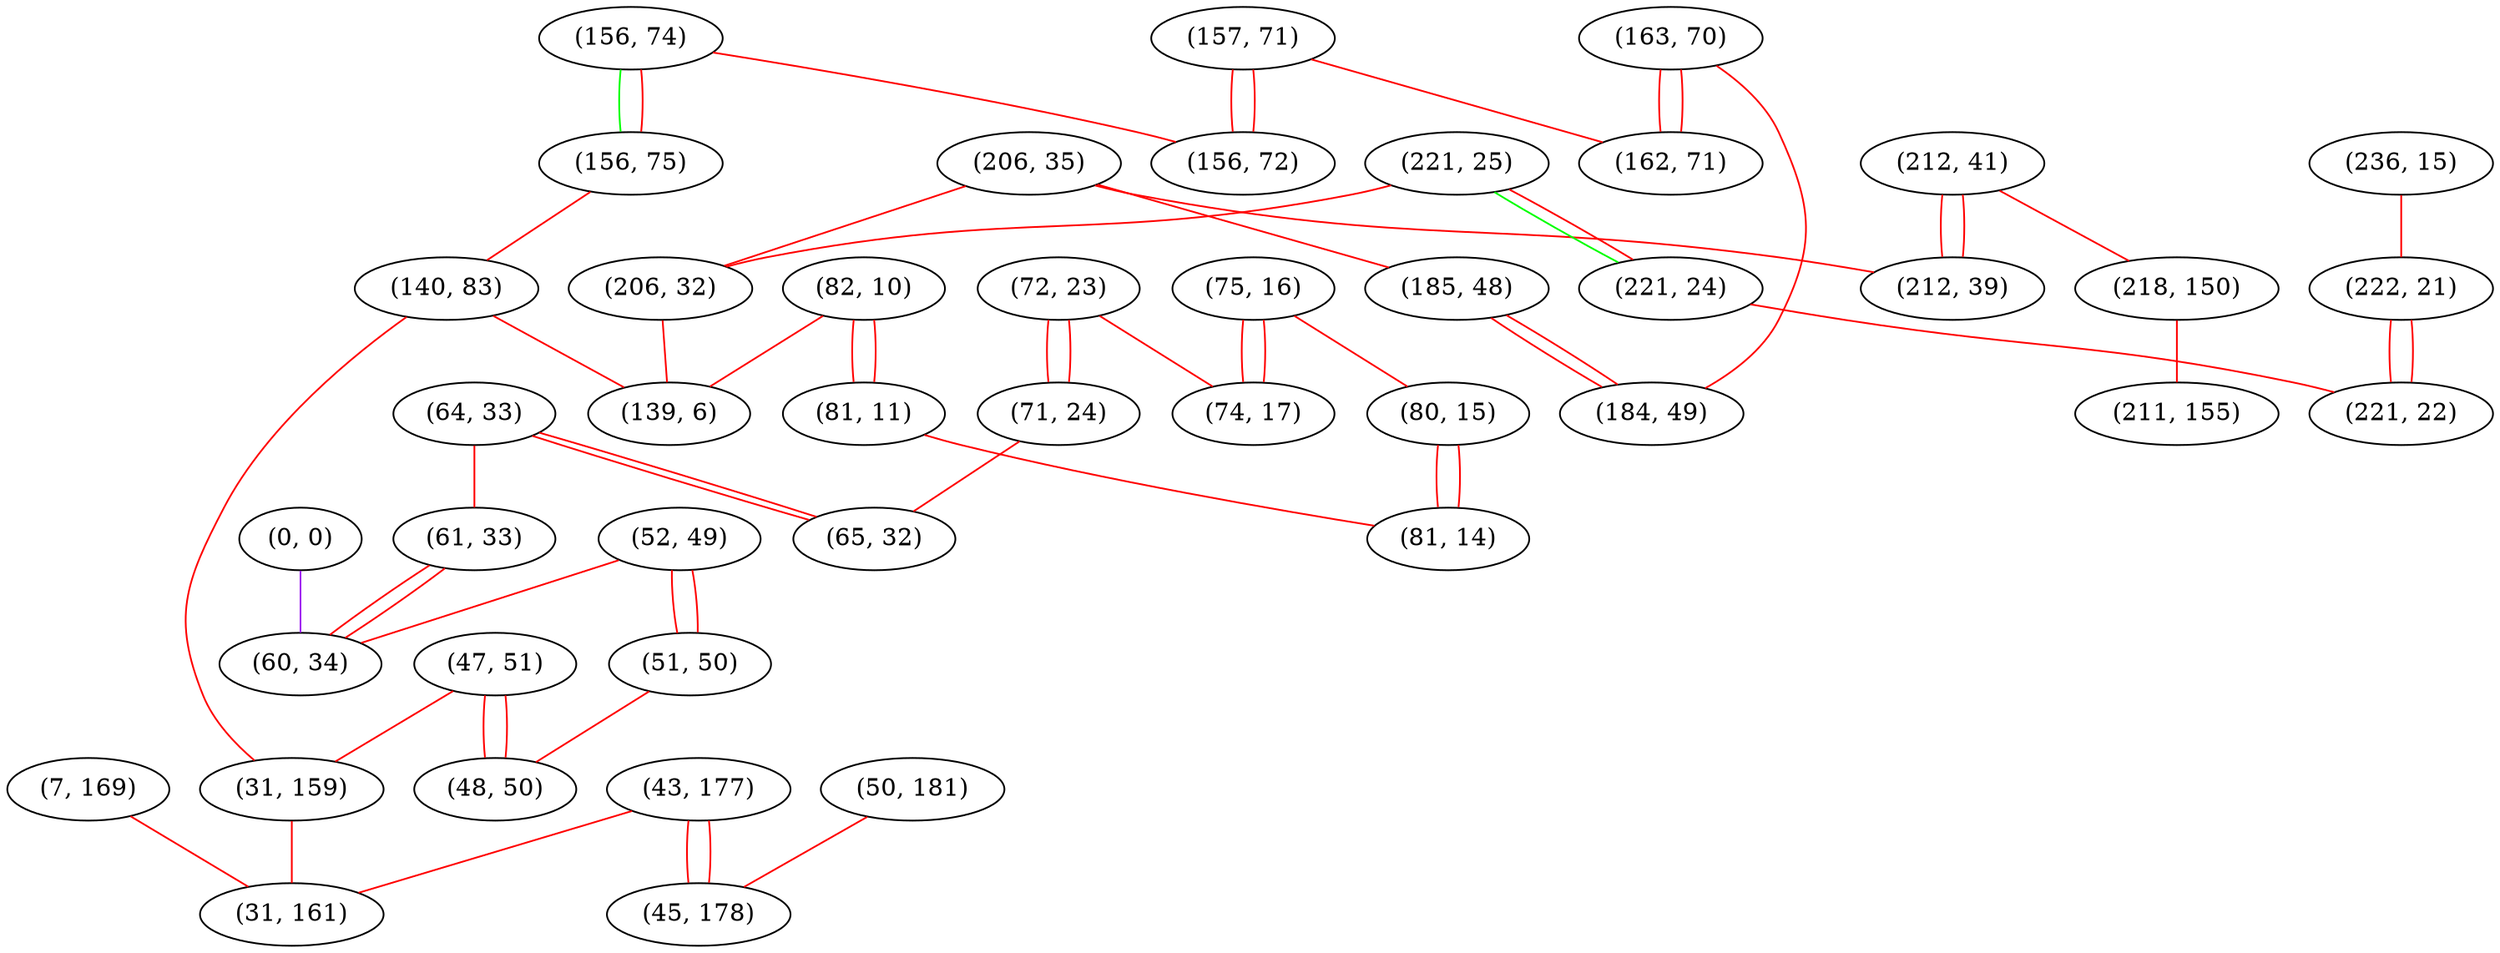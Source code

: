 graph "" {
"(64, 33)";
"(75, 16)";
"(157, 71)";
"(156, 74)";
"(236, 15)";
"(212, 41)";
"(163, 70)";
"(206, 35)";
"(221, 25)";
"(50, 181)";
"(52, 49)";
"(82, 10)";
"(51, 50)";
"(72, 23)";
"(156, 75)";
"(218, 150)";
"(211, 155)";
"(140, 83)";
"(61, 33)";
"(206, 32)";
"(221, 24)";
"(7, 169)";
"(162, 71)";
"(185, 48)";
"(0, 0)";
"(74, 17)";
"(184, 49)";
"(156, 72)";
"(47, 51)";
"(43, 177)";
"(222, 21)";
"(81, 11)";
"(71, 24)";
"(31, 159)";
"(221, 22)";
"(60, 34)";
"(212, 39)";
"(45, 178)";
"(80, 15)";
"(65, 32)";
"(81, 14)";
"(48, 50)";
"(139, 6)";
"(31, 161)";
"(64, 33)" -- "(61, 33)"  [color=red, key=0, weight=1];
"(64, 33)" -- "(65, 32)"  [color=red, key=0, weight=1];
"(64, 33)" -- "(65, 32)"  [color=red, key=1, weight=1];
"(75, 16)" -- "(74, 17)"  [color=red, key=0, weight=1];
"(75, 16)" -- "(74, 17)"  [color=red, key=1, weight=1];
"(75, 16)" -- "(80, 15)"  [color=red, key=0, weight=1];
"(157, 71)" -- "(162, 71)"  [color=red, key=0, weight=1];
"(157, 71)" -- "(156, 72)"  [color=red, key=0, weight=1];
"(157, 71)" -- "(156, 72)"  [color=red, key=1, weight=1];
"(156, 74)" -- "(156, 75)"  [color=green, key=0, weight=2];
"(156, 74)" -- "(156, 75)"  [color=red, key=1, weight=1];
"(156, 74)" -- "(156, 72)"  [color=red, key=0, weight=1];
"(236, 15)" -- "(222, 21)"  [color=red, key=0, weight=1];
"(212, 41)" -- "(212, 39)"  [color=red, key=0, weight=1];
"(212, 41)" -- "(212, 39)"  [color=red, key=1, weight=1];
"(212, 41)" -- "(218, 150)"  [color=red, key=0, weight=1];
"(163, 70)" -- "(162, 71)"  [color=red, key=0, weight=1];
"(163, 70)" -- "(162, 71)"  [color=red, key=1, weight=1];
"(163, 70)" -- "(184, 49)"  [color=red, key=0, weight=1];
"(206, 35)" -- "(185, 48)"  [color=red, key=0, weight=1];
"(206, 35)" -- "(212, 39)"  [color=red, key=0, weight=1];
"(206, 35)" -- "(206, 32)"  [color=red, key=0, weight=1];
"(221, 25)" -- "(206, 32)"  [color=red, key=0, weight=1];
"(221, 25)" -- "(221, 24)"  [color=green, key=0, weight=2];
"(221, 25)" -- "(221, 24)"  [color=red, key=1, weight=1];
"(50, 181)" -- "(45, 178)"  [color=red, key=0, weight=1];
"(52, 49)" -- "(60, 34)"  [color=red, key=0, weight=1];
"(52, 49)" -- "(51, 50)"  [color=red, key=0, weight=1];
"(52, 49)" -- "(51, 50)"  [color=red, key=1, weight=1];
"(82, 10)" -- "(81, 11)"  [color=red, key=0, weight=1];
"(82, 10)" -- "(81, 11)"  [color=red, key=1, weight=1];
"(82, 10)" -- "(139, 6)"  [color=red, key=0, weight=1];
"(51, 50)" -- "(48, 50)"  [color=red, key=0, weight=1];
"(72, 23)" -- "(71, 24)"  [color=red, key=0, weight=1];
"(72, 23)" -- "(71, 24)"  [color=red, key=1, weight=1];
"(72, 23)" -- "(74, 17)"  [color=red, key=0, weight=1];
"(156, 75)" -- "(140, 83)"  [color=red, key=0, weight=1];
"(218, 150)" -- "(211, 155)"  [color=red, key=0, weight=1];
"(140, 83)" -- "(139, 6)"  [color=red, key=0, weight=1];
"(140, 83)" -- "(31, 159)"  [color=red, key=0, weight=1];
"(61, 33)" -- "(60, 34)"  [color=red, key=0, weight=1];
"(61, 33)" -- "(60, 34)"  [color=red, key=1, weight=1];
"(206, 32)" -- "(139, 6)"  [color=red, key=0, weight=1];
"(221, 24)" -- "(221, 22)"  [color=red, key=0, weight=1];
"(7, 169)" -- "(31, 161)"  [color=red, key=0, weight=1];
"(185, 48)" -- "(184, 49)"  [color=red, key=0, weight=1];
"(185, 48)" -- "(184, 49)"  [color=red, key=1, weight=1];
"(0, 0)" -- "(60, 34)"  [color=purple, key=0, weight=4];
"(47, 51)" -- "(31, 159)"  [color=red, key=0, weight=1];
"(47, 51)" -- "(48, 50)"  [color=red, key=0, weight=1];
"(47, 51)" -- "(48, 50)"  [color=red, key=1, weight=1];
"(43, 177)" -- "(45, 178)"  [color=red, key=0, weight=1];
"(43, 177)" -- "(45, 178)"  [color=red, key=1, weight=1];
"(43, 177)" -- "(31, 161)"  [color=red, key=0, weight=1];
"(222, 21)" -- "(221, 22)"  [color=red, key=0, weight=1];
"(222, 21)" -- "(221, 22)"  [color=red, key=1, weight=1];
"(81, 11)" -- "(81, 14)"  [color=red, key=0, weight=1];
"(71, 24)" -- "(65, 32)"  [color=red, key=0, weight=1];
"(31, 159)" -- "(31, 161)"  [color=red, key=0, weight=1];
"(80, 15)" -- "(81, 14)"  [color=red, key=0, weight=1];
"(80, 15)" -- "(81, 14)"  [color=red, key=1, weight=1];
}
